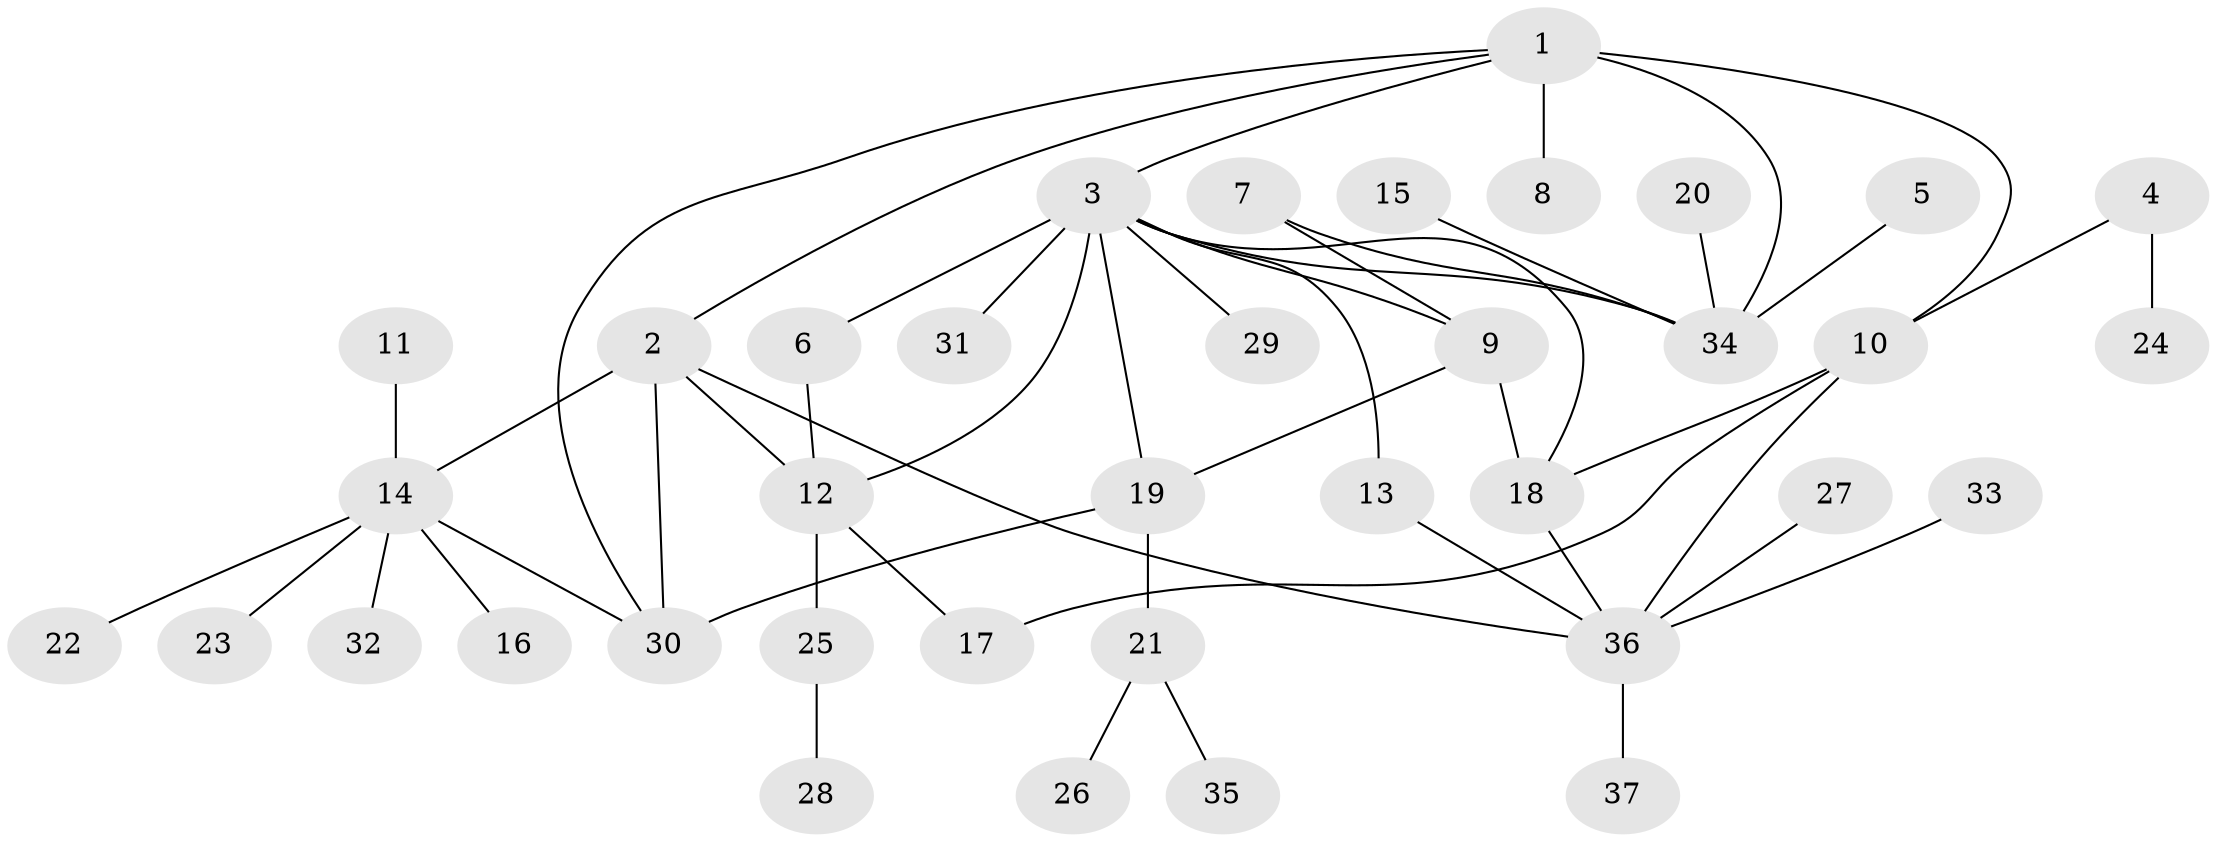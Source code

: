 // original degree distribution, {7: 0.0410958904109589, 6: 0.0547945205479452, 5: 0.0273972602739726, 9: 0.0273972602739726, 3: 0.0958904109589041, 4: 0.0273972602739726, 8: 0.0136986301369863, 2: 0.1917808219178082, 1: 0.5205479452054794}
// Generated by graph-tools (version 1.1) at 2025/02/03/09/25 03:02:52]
// undirected, 37 vertices, 50 edges
graph export_dot {
graph [start="1"]
  node [color=gray90,style=filled];
  1;
  2;
  3;
  4;
  5;
  6;
  7;
  8;
  9;
  10;
  11;
  12;
  13;
  14;
  15;
  16;
  17;
  18;
  19;
  20;
  21;
  22;
  23;
  24;
  25;
  26;
  27;
  28;
  29;
  30;
  31;
  32;
  33;
  34;
  35;
  36;
  37;
  1 -- 2 [weight=1.0];
  1 -- 3 [weight=1.0];
  1 -- 8 [weight=1.0];
  1 -- 10 [weight=1.0];
  1 -- 30 [weight=1.0];
  1 -- 34 [weight=2.0];
  2 -- 12 [weight=1.0];
  2 -- 14 [weight=1.0];
  2 -- 30 [weight=1.0];
  2 -- 36 [weight=1.0];
  3 -- 6 [weight=1.0];
  3 -- 9 [weight=1.0];
  3 -- 12 [weight=1.0];
  3 -- 13 [weight=1.0];
  3 -- 18 [weight=1.0];
  3 -- 19 [weight=1.0];
  3 -- 29 [weight=1.0];
  3 -- 31 [weight=1.0];
  3 -- 34 [weight=1.0];
  4 -- 10 [weight=1.0];
  4 -- 24 [weight=1.0];
  5 -- 34 [weight=1.0];
  6 -- 12 [weight=1.0];
  7 -- 9 [weight=1.0];
  7 -- 34 [weight=1.0];
  9 -- 18 [weight=2.0];
  9 -- 19 [weight=1.0];
  10 -- 17 [weight=1.0];
  10 -- 18 [weight=1.0];
  10 -- 36 [weight=1.0];
  11 -- 14 [weight=1.0];
  12 -- 17 [weight=1.0];
  12 -- 25 [weight=1.0];
  13 -- 36 [weight=1.0];
  14 -- 16 [weight=1.0];
  14 -- 22 [weight=1.0];
  14 -- 23 [weight=1.0];
  14 -- 30 [weight=1.0];
  14 -- 32 [weight=1.0];
  15 -- 34 [weight=1.0];
  18 -- 36 [weight=1.0];
  19 -- 21 [weight=1.0];
  19 -- 30 [weight=1.0];
  20 -- 34 [weight=1.0];
  21 -- 26 [weight=1.0];
  21 -- 35 [weight=1.0];
  25 -- 28 [weight=1.0];
  27 -- 36 [weight=1.0];
  33 -- 36 [weight=1.0];
  36 -- 37 [weight=1.0];
}
